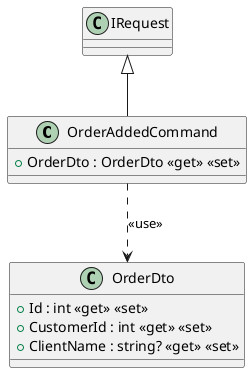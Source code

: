 @startuml
class OrderAddedCommand {
    + OrderDto : OrderDto <<get>> <<set>>
}
IRequest <|-- OrderAddedCommand
OrderAddedCommand ..> OrderDto: <<use>>
class OrderDto {
    + Id : int <<get>> <<set>>
    + CustomerId : int <<get>> <<set>>
    + ClientName : string? <<get>> <<set>>
}
@enduml